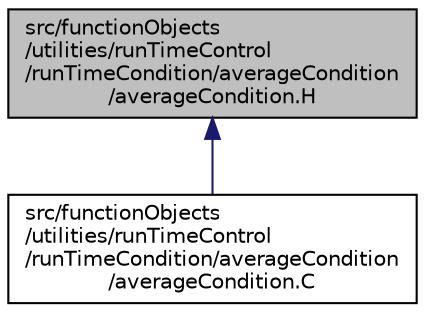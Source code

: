 digraph "src/functionObjects/utilities/runTimeControl/runTimeCondition/averageCondition/averageCondition.H"
{
  bgcolor="transparent";
  edge [fontname="Helvetica",fontsize="10",labelfontname="Helvetica",labelfontsize="10"];
  node [fontname="Helvetica",fontsize="10",shape=record];
  Node1 [label="src/functionObjects\l/utilities/runTimeControl\l/runTimeCondition/averageCondition\l/averageCondition.H",height=0.2,width=0.4,color="black", fillcolor="grey75", style="filled" fontcolor="black"];
  Node1 -> Node2 [dir="back",color="midnightblue",fontsize="10",style="solid",fontname="Helvetica"];
  Node2 [label="src/functionObjects\l/utilities/runTimeControl\l/runTimeCondition/averageCondition\l/averageCondition.C",height=0.2,width=0.4,color="black",URL="$averageCondition_8C.html"];
}
